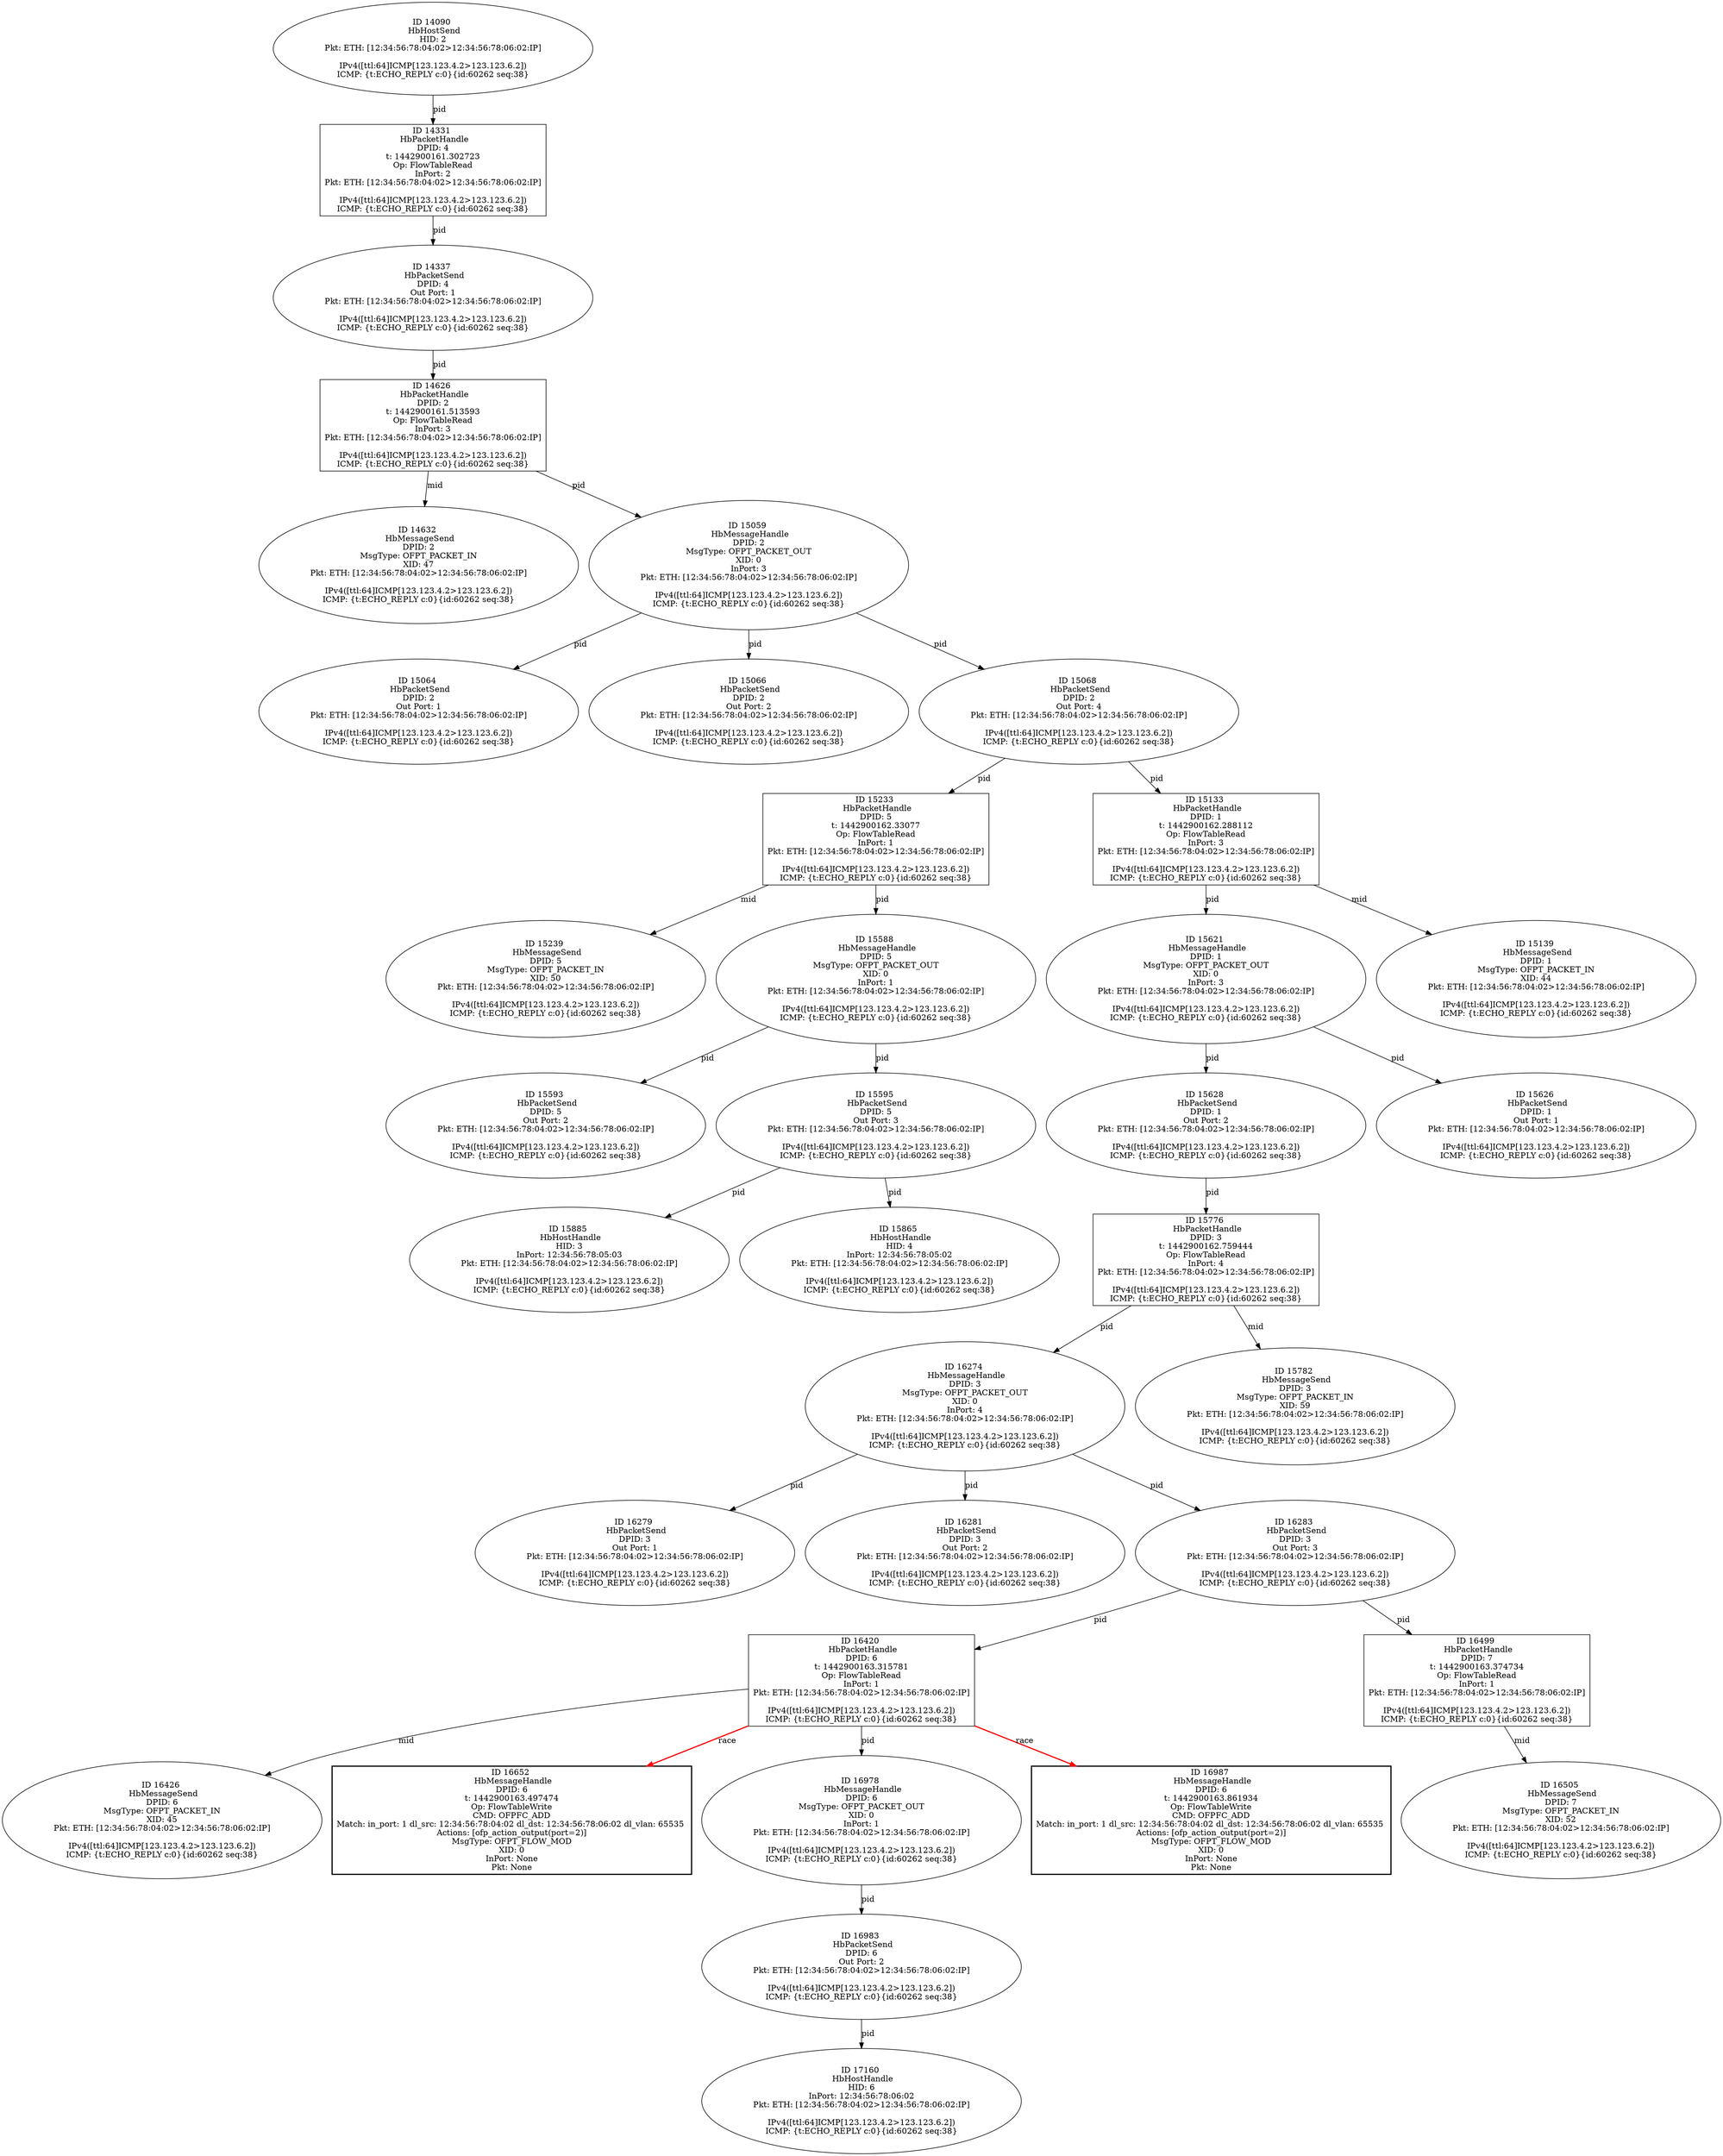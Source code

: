 strict digraph G {
14337 [shape=oval, event=<hb_events.HbPacketSend object at 0x10b061ed0>, label="ID 14337 
 HbPacketSend
DPID: 4
Out Port: 1
Pkt: ETH: [12:34:56:78:04:02>12:34:56:78:06:02:IP]

IPv4([ttl:64]ICMP[123.123.4.2>123.123.6.2])
ICMP: {t:ECHO_REPLY c:0}{id:60262 seq:38}"];
15621 [shape=oval, event=<hb_events.HbMessageHandle object at 0x10b287290>, label="ID 15621 
 HbMessageHandle
DPID: 1
MsgType: OFPT_PACKET_OUT
XID: 0
InPort: 3
Pkt: ETH: [12:34:56:78:04:02>12:34:56:78:06:02:IP]

IPv4([ttl:64]ICMP[123.123.4.2>123.123.6.2])
ICMP: {t:ECHO_REPLY c:0}{id:60262 seq:38}"];
15233 [shape=box, event=<hb_events.HbPacketHandle object at 0x10b1e3b10>, label="ID 15233 
 HbPacketHandle
DPID: 5
t: 1442900162.33077
Op: FlowTableRead
InPort: 1
Pkt: ETH: [12:34:56:78:04:02>12:34:56:78:06:02:IP]

IPv4([ttl:64]ICMP[123.123.4.2>123.123.6.2])
ICMP: {t:ECHO_REPLY c:0}{id:60262 seq:38}"];
17160 [shape=oval, event=<hb_events.HbHostHandle object at 0x10b644810>, label="ID 17160 
 HbHostHandle
HID: 6
InPort: 12:34:56:78:06:02
Pkt: ETH: [12:34:56:78:04:02>12:34:56:78:06:02:IP]

IPv4([ttl:64]ICMP[123.123.4.2>123.123.6.2])
ICMP: {t:ECHO_REPLY c:0}{id:60262 seq:38}"];
14090 [shape=oval, event=<hb_events.HbHostSend object at 0x10afe33d0>, label="ID 14090 
 HbHostSend
HID: 2
Pkt: ETH: [12:34:56:78:04:02>12:34:56:78:06:02:IP]

IPv4([ttl:64]ICMP[123.123.4.2>123.123.6.2])
ICMP: {t:ECHO_REPLY c:0}{id:60262 seq:38}"];
15628 [shape=oval, event=<hb_events.HbPacketSend object at 0x10b2879d0>, label="ID 15628 
 HbPacketSend
DPID: 1
Out Port: 2
Pkt: ETH: [12:34:56:78:04:02>12:34:56:78:06:02:IP]

IPv4([ttl:64]ICMP[123.123.4.2>123.123.6.2])
ICMP: {t:ECHO_REPLY c:0}{id:60262 seq:38}"];
15885 [shape=oval, event=<hb_events.HbHostHandle object at 0x10b2fe610>, label="ID 15885 
 HbHostHandle
HID: 3
InPort: 12:34:56:78:05:03
Pkt: ETH: [12:34:56:78:04:02>12:34:56:78:06:02:IP]

IPv4([ttl:64]ICMP[123.123.4.2>123.123.6.2])
ICMP: {t:ECHO_REPLY c:0}{id:60262 seq:38}"];
16274 [shape=oval, event=<hb_events.HbMessageHandle object at 0x10b3dd990>, label="ID 16274 
 HbMessageHandle
DPID: 3
MsgType: OFPT_PACKET_OUT
XID: 0
InPort: 4
Pkt: ETH: [12:34:56:78:04:02>12:34:56:78:06:02:IP]

IPv4([ttl:64]ICMP[123.123.4.2>123.123.6.2])
ICMP: {t:ECHO_REPLY c:0}{id:60262 seq:38}"];
16279 [shape=oval, event=<hb_events.HbPacketSend object at 0x10b3e3b90>, label="ID 16279 
 HbPacketSend
DPID: 3
Out Port: 1
Pkt: ETH: [12:34:56:78:04:02>12:34:56:78:06:02:IP]

IPv4([ttl:64]ICMP[123.123.4.2>123.123.6.2])
ICMP: {t:ECHO_REPLY c:0}{id:60262 seq:38}"];
16281 [shape=oval, event=<hb_events.HbPacketSend object at 0x10b3e3dd0>, label="ID 16281 
 HbPacketSend
DPID: 3
Out Port: 2
Pkt: ETH: [12:34:56:78:04:02>12:34:56:78:06:02:IP]

IPv4([ttl:64]ICMP[123.123.4.2>123.123.6.2])
ICMP: {t:ECHO_REPLY c:0}{id:60262 seq:38}"];
16283 [shape=oval, event=<hb_events.HbPacketSend object at 0x10b3e8050>, label="ID 16283 
 HbPacketSend
DPID: 3
Out Port: 3
Pkt: ETH: [12:34:56:78:04:02>12:34:56:78:06:02:IP]

IPv4([ttl:64]ICMP[123.123.4.2>123.123.6.2])
ICMP: {t:ECHO_REPLY c:0}{id:60262 seq:38}"];
15133 [shape=box, event=<hb_events.HbPacketHandle object at 0x10b1b47d0>, label="ID 15133 
 HbPacketHandle
DPID: 1
t: 1442900162.288112
Op: FlowTableRead
InPort: 3
Pkt: ETH: [12:34:56:78:04:02>12:34:56:78:06:02:IP]

IPv4([ttl:64]ICMP[123.123.4.2>123.123.6.2])
ICMP: {t:ECHO_REPLY c:0}{id:60262 seq:38}"];
15776 [shape=box, event=<hb_events.HbPacketHandle object at 0x10b2c2110>, label="ID 15776 
 HbPacketHandle
DPID: 3
t: 1442900162.759444
Op: FlowTableRead
InPort: 4
Pkt: ETH: [12:34:56:78:04:02>12:34:56:78:06:02:IP]

IPv4([ttl:64]ICMP[123.123.4.2>123.123.6.2])
ICMP: {t:ECHO_REPLY c:0}{id:60262 seq:38}"];
14626 [shape=box, event=<hb_events.HbPacketHandle object at 0x10b0d3f50>, label="ID 14626 
 HbPacketHandle
DPID: 2
t: 1442900161.513593
Op: FlowTableRead
InPort: 3
Pkt: ETH: [12:34:56:78:04:02>12:34:56:78:06:02:IP]

IPv4([ttl:64]ICMP[123.123.4.2>123.123.6.2])
ICMP: {t:ECHO_REPLY c:0}{id:60262 seq:38}"];
15139 [shape=oval, event=<hb_events.HbMessageSend object at 0x10b1b4f10>, label="ID 15139 
 HbMessageSend
DPID: 1
MsgType: OFPT_PACKET_IN
XID: 44
Pkt: ETH: [12:34:56:78:04:02>12:34:56:78:06:02:IP]

IPv4([ttl:64]ICMP[123.123.4.2>123.123.6.2])
ICMP: {t:ECHO_REPLY c:0}{id:60262 seq:38}"];
16420 [shape=box, event=<hb_events.HbPacketHandle object at 0x10b412d50>, label="ID 16420 
 HbPacketHandle
DPID: 6
t: 1442900163.315781
Op: FlowTableRead
InPort: 1
Pkt: ETH: [12:34:56:78:04:02>12:34:56:78:06:02:IP]

IPv4([ttl:64]ICMP[123.123.4.2>123.123.6.2])
ICMP: {t:ECHO_REPLY c:0}{id:60262 seq:38}"];
15782 [shape=oval, event=<hb_events.HbMessageSend object at 0x10b2c2bd0>, label="ID 15782 
 HbMessageSend
DPID: 3
MsgType: OFPT_PACKET_IN
XID: 59
Pkt: ETH: [12:34:56:78:04:02>12:34:56:78:06:02:IP]

IPv4([ttl:64]ICMP[123.123.4.2>123.123.6.2])
ICMP: {t:ECHO_REPLY c:0}{id:60262 seq:38}"];
14632 [shape=oval, event=<hb_events.HbMessageSend object at 0x10b0da6d0>, label="ID 14632 
 HbMessageSend
DPID: 2
MsgType: OFPT_PACKET_IN
XID: 47
Pkt: ETH: [12:34:56:78:04:02>12:34:56:78:06:02:IP]

IPv4([ttl:64]ICMP[123.123.4.2>123.123.6.2])
ICMP: {t:ECHO_REPLY c:0}{id:60262 seq:38}"];
16426 [shape=oval, event=<hb_events.HbMessageSend object at 0x10b418390>, label="ID 16426 
 HbMessageSend
DPID: 6
MsgType: OFPT_PACKET_IN
XID: 45
Pkt: ETH: [12:34:56:78:04:02>12:34:56:78:06:02:IP]

IPv4([ttl:64]ICMP[123.123.4.2>123.123.6.2])
ICMP: {t:ECHO_REPLY c:0}{id:60262 seq:38}"];
15239 [shape=oval, event=<hb_events.HbMessageSend object at 0x10b1e9310>, label="ID 15239 
 HbMessageSend
DPID: 5
MsgType: OFPT_PACKET_IN
XID: 50
Pkt: ETH: [12:34:56:78:04:02>12:34:56:78:06:02:IP]

IPv4([ttl:64]ICMP[123.123.4.2>123.123.6.2])
ICMP: {t:ECHO_REPLY c:0}{id:60262 seq:38}"];
16505 [shape=oval, event=<hb_events.HbMessageSend object at 0x10b4584d0>, label="ID 16505 
 HbMessageSend
DPID: 7
MsgType: OFPT_PACKET_IN
XID: 52
Pkt: ETH: [12:34:56:78:04:02>12:34:56:78:06:02:IP]

IPv4([ttl:64]ICMP[123.123.4.2>123.123.6.2])
ICMP: {t:ECHO_REPLY c:0}{id:60262 seq:38}"];
15626 [shape=oval, event=<hb_events.HbPacketSend object at 0x10b287790>, label="ID 15626 
 HbPacketSend
DPID: 1
Out Port: 1
Pkt: ETH: [12:34:56:78:04:02>12:34:56:78:06:02:IP]

IPv4([ttl:64]ICMP[123.123.4.2>123.123.6.2])
ICMP: {t:ECHO_REPLY c:0}{id:60262 seq:38}"];
16652 [shape=box, style=bold, event=<hb_events.HbMessageHandle object at 0x10b4c6290>, label="ID 16652 
 HbMessageHandle
DPID: 6
t: 1442900163.497474
Op: FlowTableWrite
CMD: OFPFC_ADD
Match: in_port: 1 dl_src: 12:34:56:78:04:02 dl_dst: 12:34:56:78:06:02 dl_vlan: 65535 
Actions: [ofp_action_output(port=2)]
MsgType: OFPT_FLOW_MOD
XID: 0
InPort: None
Pkt: None"];
16978 [shape=oval, event=<hb_events.HbMessageHandle object at 0x10b5bb050>, label="ID 16978 
 HbMessageHandle
DPID: 6
MsgType: OFPT_PACKET_OUT
XID: 0
InPort: 1
Pkt: ETH: [12:34:56:78:04:02>12:34:56:78:06:02:IP]

IPv4([ttl:64]ICMP[123.123.4.2>123.123.6.2])
ICMP: {t:ECHO_REPLY c:0}{id:60262 seq:38}"];
15059 [shape=oval, event=<hb_events.HbMessageHandle object at 0x10b1a4210>, label="ID 15059 
 HbMessageHandle
DPID: 2
MsgType: OFPT_PACKET_OUT
XID: 0
InPort: 3
Pkt: ETH: [12:34:56:78:04:02>12:34:56:78:06:02:IP]

IPv4([ttl:64]ICMP[123.123.4.2>123.123.6.2])
ICMP: {t:ECHO_REPLY c:0}{id:60262 seq:38}"];
16983 [shape=oval, event=<hb_events.HbPacketSend object at 0x10b5bb550>, label="ID 16983 
 HbPacketSend
DPID: 6
Out Port: 2
Pkt: ETH: [12:34:56:78:04:02>12:34:56:78:06:02:IP]

IPv4([ttl:64]ICMP[123.123.4.2>123.123.6.2])
ICMP: {t:ECHO_REPLY c:0}{id:60262 seq:38}"];
15064 [shape=oval, event=<hb_events.HbPacketSend object at 0x10b1a4710>, label="ID 15064 
 HbPacketSend
DPID: 2
Out Port: 1
Pkt: ETH: [12:34:56:78:04:02>12:34:56:78:06:02:IP]

IPv4([ttl:64]ICMP[123.123.4.2>123.123.6.2])
ICMP: {t:ECHO_REPLY c:0}{id:60262 seq:38}"];
15066 [shape=oval, event=<hb_events.HbPacketSend object at 0x10b1a4950>, label="ID 15066 
 HbPacketSend
DPID: 2
Out Port: 2
Pkt: ETH: [12:34:56:78:04:02>12:34:56:78:06:02:IP]

IPv4([ttl:64]ICMP[123.123.4.2>123.123.6.2])
ICMP: {t:ECHO_REPLY c:0}{id:60262 seq:38}"];
16987 [shape=box, style=bold, event=<hb_events.HbMessageHandle object at 0x10b5bb910>, label="ID 16987 
 HbMessageHandle
DPID: 6
t: 1442900163.861934
Op: FlowTableWrite
CMD: OFPFC_ADD
Match: in_port: 1 dl_src: 12:34:56:78:04:02 dl_dst: 12:34:56:78:06:02 dl_vlan: 65535 
Actions: [ofp_action_output(port=2)]
MsgType: OFPT_FLOW_MOD
XID: 0
InPort: None
Pkt: None"];
15068 [shape=oval, event=<hb_events.HbPacketSend object at 0x10b1a4b90>, label="ID 15068 
 HbPacketSend
DPID: 2
Out Port: 4
Pkt: ETH: [12:34:56:78:04:02>12:34:56:78:06:02:IP]

IPv4([ttl:64]ICMP[123.123.4.2>123.123.6.2])
ICMP: {t:ECHO_REPLY c:0}{id:60262 seq:38}"];
15588 [shape=oval, event=<hb_events.HbMessageHandle object at 0x10b27d590>, label="ID 15588 
 HbMessageHandle
DPID: 5
MsgType: OFPT_PACKET_OUT
XID: 0
InPort: 1
Pkt: ETH: [12:34:56:78:04:02>12:34:56:78:06:02:IP]

IPv4([ttl:64]ICMP[123.123.4.2>123.123.6.2])
ICMP: {t:ECHO_REPLY c:0}{id:60262 seq:38}"];
15593 [shape=oval, event=<hb_events.HbPacketSend object at 0x10b27da90>, label="ID 15593 
 HbPacketSend
DPID: 5
Out Port: 2
Pkt: ETH: [12:34:56:78:04:02>12:34:56:78:06:02:IP]

IPv4([ttl:64]ICMP[123.123.4.2>123.123.6.2])
ICMP: {t:ECHO_REPLY c:0}{id:60262 seq:38}"];
15595 [shape=oval, event=<hb_events.HbPacketSend object at 0x10b27dcd0>, label="ID 15595 
 HbPacketSend
DPID: 5
Out Port: 3
Pkt: ETH: [12:34:56:78:04:02>12:34:56:78:06:02:IP]

IPv4([ttl:64]ICMP[123.123.4.2>123.123.6.2])
ICMP: {t:ECHO_REPLY c:0}{id:60262 seq:38}"];
16499 [shape=box, event=<hb_events.HbPacketHandle object at 0x10b444c90>, label="ID 16499 
 HbPacketHandle
DPID: 7
t: 1442900163.374734
Op: FlowTableRead
InPort: 1
Pkt: ETH: [12:34:56:78:04:02>12:34:56:78:06:02:IP]

IPv4([ttl:64]ICMP[123.123.4.2>123.123.6.2])
ICMP: {t:ECHO_REPLY c:0}{id:60262 seq:38}"];
15865 [shape=oval, event=<hb_events.HbHostHandle object at 0x10b2eee10>, label="ID 15865 
 HbHostHandle
HID: 4
InPort: 12:34:56:78:05:02
Pkt: ETH: [12:34:56:78:04:02>12:34:56:78:06:02:IP]

IPv4([ttl:64]ICMP[123.123.4.2>123.123.6.2])
ICMP: {t:ECHO_REPLY c:0}{id:60262 seq:38}"];
14331 [shape=box, event=<hb_events.HbPacketHandle object at 0x10b061a90>, label="ID 14331 
 HbPacketHandle
DPID: 4
t: 1442900161.302723
Op: FlowTableRead
InPort: 2
Pkt: ETH: [12:34:56:78:04:02>12:34:56:78:06:02:IP]

IPv4([ttl:64]ICMP[123.123.4.2>123.123.6.2])
ICMP: {t:ECHO_REPLY c:0}{id:60262 seq:38}"];
14337 -> 14626  [rel=pid, label=pid];
15621 -> 15626  [rel=pid, label=pid];
15621 -> 15628  [rel=pid, label=pid];
15233 -> 15588  [rel=pid, label=pid];
15233 -> 15239  [rel=mid, label=mid];
14090 -> 14331  [rel=pid, label=pid];
15628 -> 15776  [rel=pid, label=pid];
16274 -> 16281  [rel=pid, label=pid];
16274 -> 16283  [rel=pid, label=pid];
16274 -> 16279  [rel=pid, label=pid];
16283 -> 16499  [rel=pid, label=pid];
16283 -> 16420  [rel=pid, label=pid];
15133 -> 15139  [rel=mid, label=mid];
15133 -> 15621  [rel=pid, label=pid];
15776 -> 16274  [rel=pid, label=pid];
15776 -> 15782  [rel=mid, label=mid];
14626 -> 14632  [rel=mid, label=mid];
14626 -> 15059  [rel=pid, label=pid];
16420 -> 16426  [rel=mid, label=mid];
16420 -> 16987  [harmful=True, color=red, style=bold, rel=race, label=race];
16420 -> 16652  [harmful=True, color=red, style=bold, rel=race, label=race];
16420 -> 16978  [rel=pid, label=pid];
16978 -> 16983  [rel=pid, label=pid];
15059 -> 15064  [rel=pid, label=pid];
15059 -> 15066  [rel=pid, label=pid];
15059 -> 15068  [rel=pid, label=pid];
16983 -> 17160  [rel=pid, label=pid];
15068 -> 15233  [rel=pid, label=pid];
15068 -> 15133  [rel=pid, label=pid];
15588 -> 15593  [rel=pid, label=pid];
15588 -> 15595  [rel=pid, label=pid];
15595 -> 15865  [rel=pid, label=pid];
15595 -> 15885  [rel=pid, label=pid];
16499 -> 16505  [rel=mid, label=mid];
14331 -> 14337  [rel=pid, label=pid];
}
